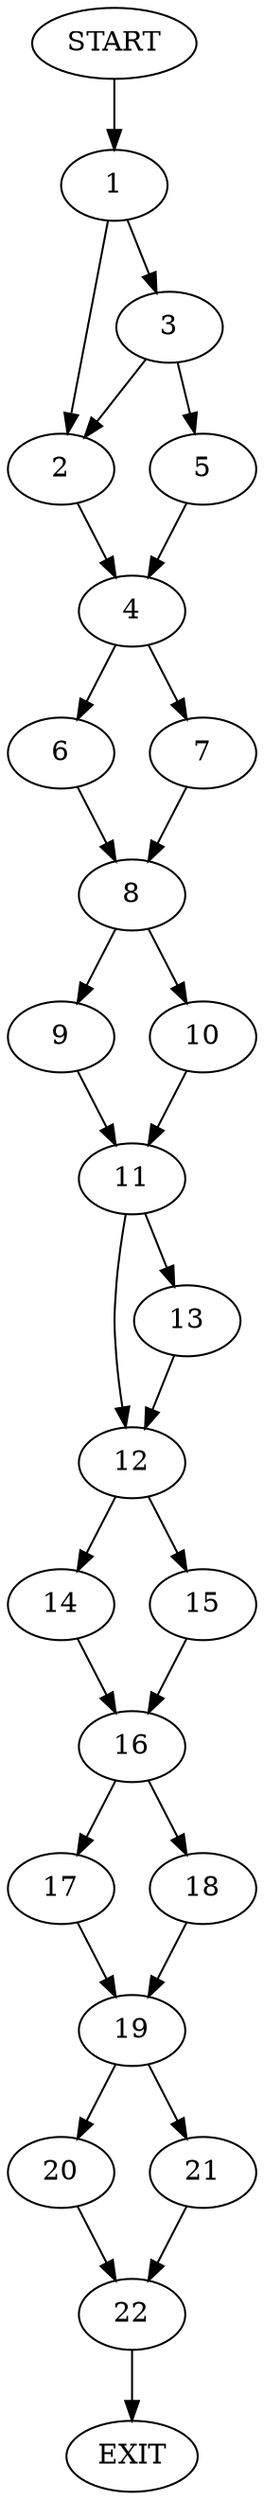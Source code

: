 digraph {
0 [label="START"]
23 [label="EXIT"]
0 -> 1
1 -> 2
1 -> 3
2 -> 4
3 -> 5
3 -> 2
5 -> 4
4 -> 6
4 -> 7
6 -> 8
7 -> 8
8 -> 9
8 -> 10
9 -> 11
10 -> 11
11 -> 12
11 -> 13
12 -> 14
12 -> 15
13 -> 12
14 -> 16
15 -> 16
16 -> 17
16 -> 18
18 -> 19
17 -> 19
19 -> 20
19 -> 21
21 -> 22
20 -> 22
22 -> 23
}
